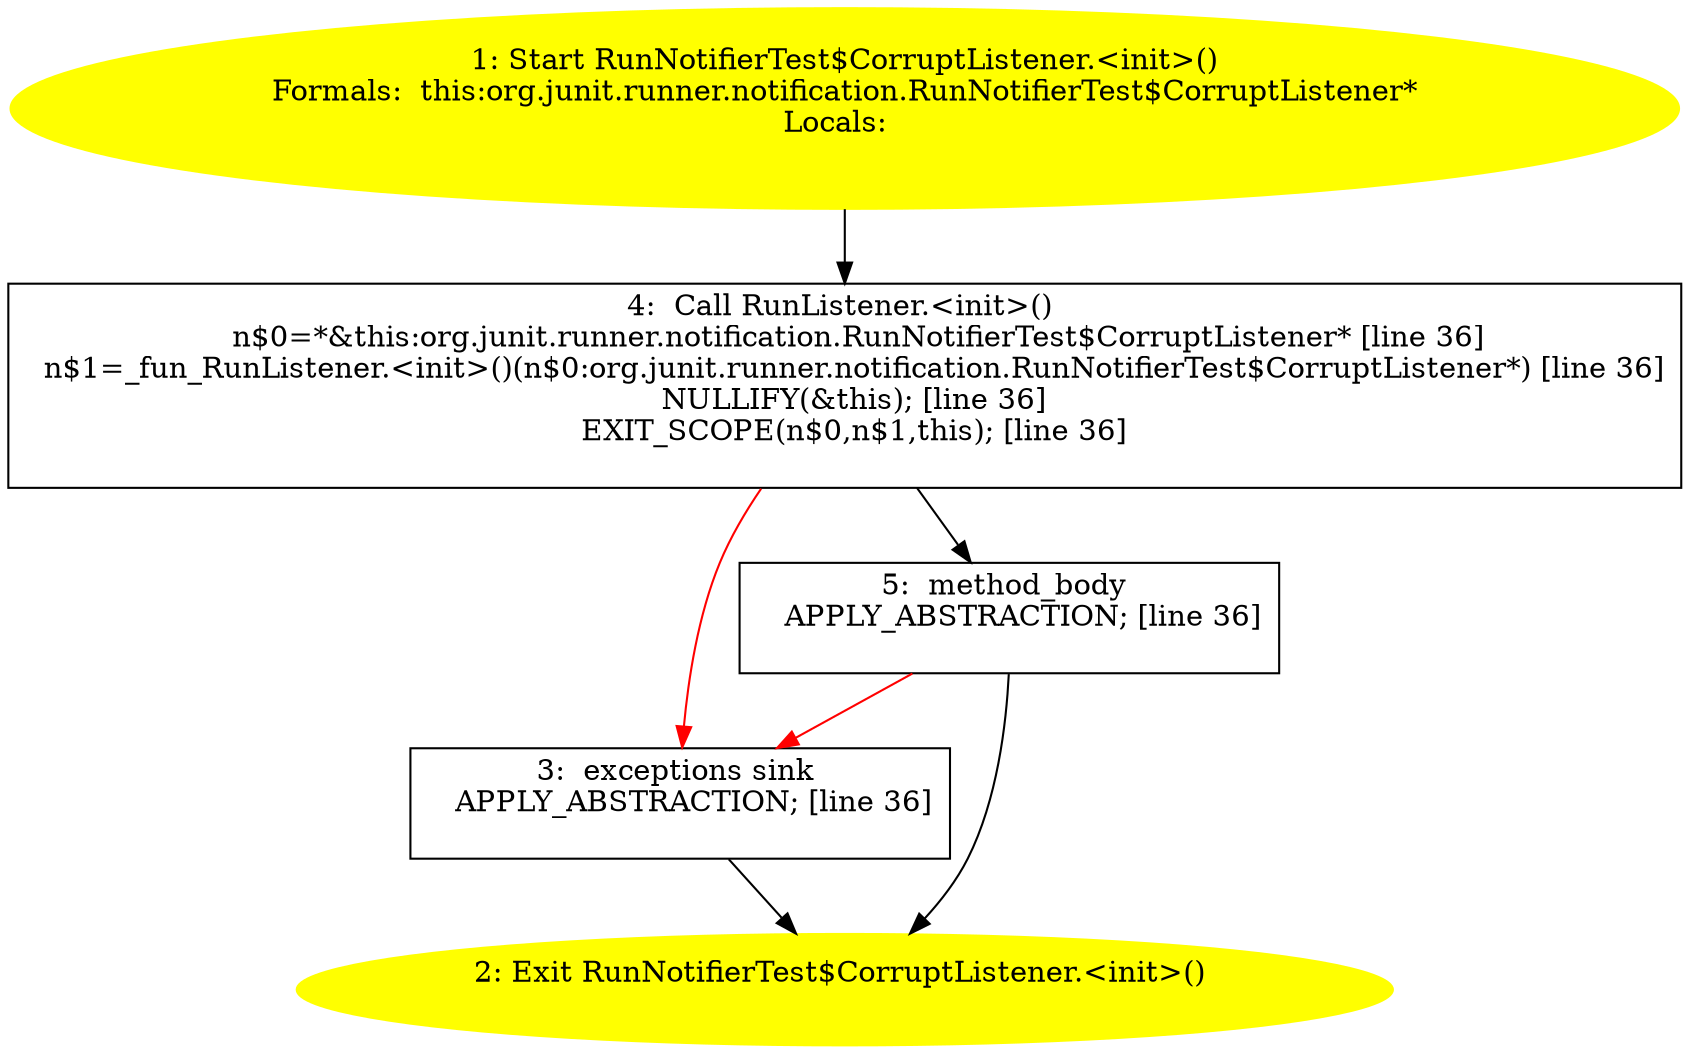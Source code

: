 /* @generated */
digraph cfg {
"org.junit.runner.notification.RunNotifierTest$CorruptListener.<init>().2b90e2c3c61b088e98b6e277167bf104_1" [label="1: Start RunNotifierTest$CorruptListener.<init>()\nFormals:  this:org.junit.runner.notification.RunNotifierTest$CorruptListener*\nLocals:  \n  " color=yellow style=filled]
	

	 "org.junit.runner.notification.RunNotifierTest$CorruptListener.<init>().2b90e2c3c61b088e98b6e277167bf104_1" -> "org.junit.runner.notification.RunNotifierTest$CorruptListener.<init>().2b90e2c3c61b088e98b6e277167bf104_4" ;
"org.junit.runner.notification.RunNotifierTest$CorruptListener.<init>().2b90e2c3c61b088e98b6e277167bf104_2" [label="2: Exit RunNotifierTest$CorruptListener.<init>() \n  " color=yellow style=filled]
	

"org.junit.runner.notification.RunNotifierTest$CorruptListener.<init>().2b90e2c3c61b088e98b6e277167bf104_3" [label="3:  exceptions sink \n   APPLY_ABSTRACTION; [line 36]\n " shape="box"]
	

	 "org.junit.runner.notification.RunNotifierTest$CorruptListener.<init>().2b90e2c3c61b088e98b6e277167bf104_3" -> "org.junit.runner.notification.RunNotifierTest$CorruptListener.<init>().2b90e2c3c61b088e98b6e277167bf104_2" ;
"org.junit.runner.notification.RunNotifierTest$CorruptListener.<init>().2b90e2c3c61b088e98b6e277167bf104_4" [label="4:  Call RunListener.<init>() \n   n$0=*&this:org.junit.runner.notification.RunNotifierTest$CorruptListener* [line 36]\n  n$1=_fun_RunListener.<init>()(n$0:org.junit.runner.notification.RunNotifierTest$CorruptListener*) [line 36]\n  NULLIFY(&this); [line 36]\n  EXIT_SCOPE(n$0,n$1,this); [line 36]\n " shape="box"]
	

	 "org.junit.runner.notification.RunNotifierTest$CorruptListener.<init>().2b90e2c3c61b088e98b6e277167bf104_4" -> "org.junit.runner.notification.RunNotifierTest$CorruptListener.<init>().2b90e2c3c61b088e98b6e277167bf104_5" ;
	 "org.junit.runner.notification.RunNotifierTest$CorruptListener.<init>().2b90e2c3c61b088e98b6e277167bf104_4" -> "org.junit.runner.notification.RunNotifierTest$CorruptListener.<init>().2b90e2c3c61b088e98b6e277167bf104_3" [color="red" ];
"org.junit.runner.notification.RunNotifierTest$CorruptListener.<init>().2b90e2c3c61b088e98b6e277167bf104_5" [label="5:  method_body \n   APPLY_ABSTRACTION; [line 36]\n " shape="box"]
	

	 "org.junit.runner.notification.RunNotifierTest$CorruptListener.<init>().2b90e2c3c61b088e98b6e277167bf104_5" -> "org.junit.runner.notification.RunNotifierTest$CorruptListener.<init>().2b90e2c3c61b088e98b6e277167bf104_2" ;
	 "org.junit.runner.notification.RunNotifierTest$CorruptListener.<init>().2b90e2c3c61b088e98b6e277167bf104_5" -> "org.junit.runner.notification.RunNotifierTest$CorruptListener.<init>().2b90e2c3c61b088e98b6e277167bf104_3" [color="red" ];
}
